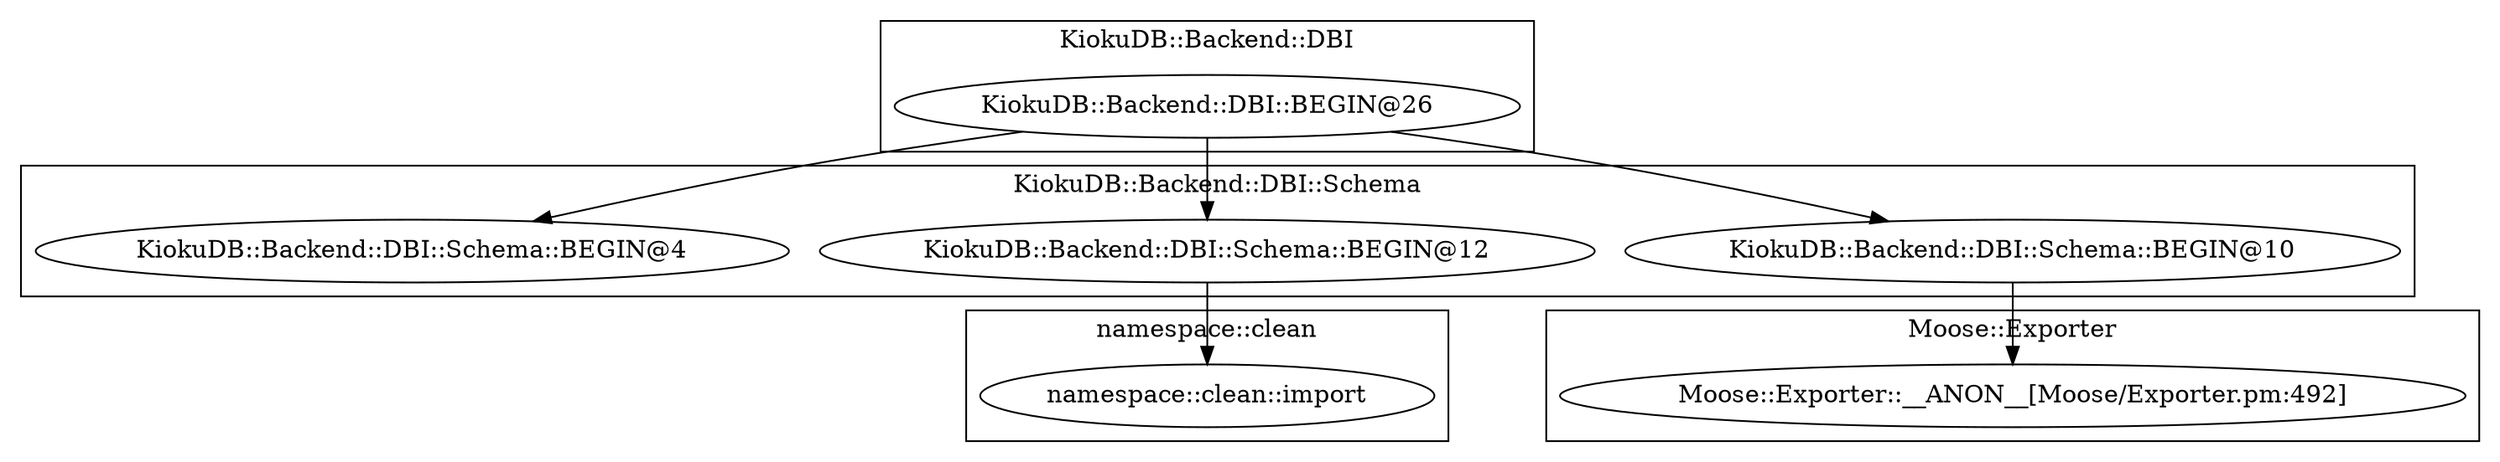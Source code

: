 digraph {
graph [overlap=false]
subgraph cluster_KiokuDB_Backend_DBI {
	label="KiokuDB::Backend::DBI";
	"KiokuDB::Backend::DBI::BEGIN@26";
}
subgraph cluster_namespace_clean {
	label="namespace::clean";
	"namespace::clean::import";
}
subgraph cluster_Moose_Exporter {
	label="Moose::Exporter";
	"Moose::Exporter::__ANON__[Moose/Exporter.pm:492]";
}
subgraph cluster_KiokuDB_Backend_DBI_Schema {
	label="KiokuDB::Backend::DBI::Schema";
	"KiokuDB::Backend::DBI::Schema::BEGIN@12";
	"KiokuDB::Backend::DBI::Schema::BEGIN@10";
	"KiokuDB::Backend::DBI::Schema::BEGIN@4";
}
"KiokuDB::Backend::DBI::BEGIN@26" -> "KiokuDB::Backend::DBI::Schema::BEGIN@12";
"KiokuDB::Backend::DBI::BEGIN@26" -> "KiokuDB::Backend::DBI::Schema::BEGIN@4";
"KiokuDB::Backend::DBI::Schema::BEGIN@12" -> "namespace::clean::import";
"KiokuDB::Backend::DBI::BEGIN@26" -> "KiokuDB::Backend::DBI::Schema::BEGIN@10";
"KiokuDB::Backend::DBI::Schema::BEGIN@10" -> "Moose::Exporter::__ANON__[Moose/Exporter.pm:492]";
}
